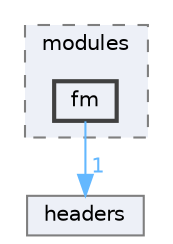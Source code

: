 digraph "techstorm/lib/yse/dsp/modules/fm"
{
 // LATEX_PDF_SIZE
  bgcolor="transparent";
  edge [fontname=Helvetica,fontsize=10,labelfontname=Helvetica,labelfontsize=10];
  node [fontname=Helvetica,fontsize=10,shape=box,height=0.2,width=0.4];
  compound=true
  subgraph clusterdir_d05f68566d3ba5b4d0c2e84ebf842008 {
    graph [ bgcolor="#edf0f7", pencolor="grey50", label="modules", fontname=Helvetica,fontsize=10 style="filled,dashed", URL="dir_d05f68566d3ba5b4d0c2e84ebf842008.html",tooltip=""]
  dir_3c487b9534abf12e73b13b0acaf448a4 [label="fm", fillcolor="#edf0f7", color="grey25", style="filled,bold", URL="dir_3c487b9534abf12e73b13b0acaf448a4.html",tooltip=""];
  }
  dir_699952ca7ba667580585186d3eda4e99 [label="headers", fillcolor="#edf0f7", color="grey50", style="filled", URL="dir_699952ca7ba667580585186d3eda4e99.html",tooltip=""];
  dir_3c487b9534abf12e73b13b0acaf448a4->dir_699952ca7ba667580585186d3eda4e99 [headlabel="1", labeldistance=1.5 headhref="dir_000050_000057.html" href="dir_000050_000057.html" color="steelblue1" fontcolor="steelblue1"];
}
